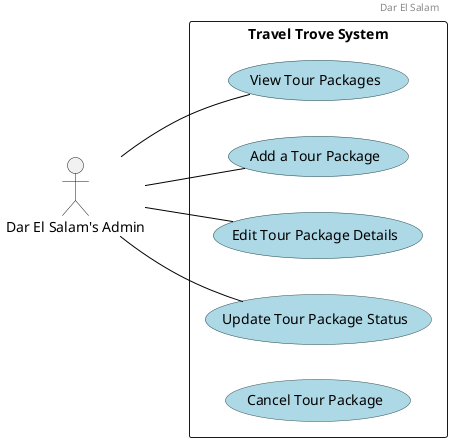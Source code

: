 @startuml
scale 1
left to right direction

header
Dar El Salam
endheader

' Custom skin parameters for use cases
skinparam usecase {
    BackgroundColor lightblue
    BorderColor DarkSlateGray
    ArrowColor Black
}

actor "Dar El Salam's Admin" as Admin

rectangle "Travel Trove System" {

    usecase "View Tour Packages"
    usecase "Add a Tour Package"
    usecase "Edit Tour Package Details"
    usecase "Update Tour Package Status"
    usecase "Cancel Tour Package"

}

Admin -- "View Tour Packages"
Admin -- "Add a Tour Package"
Admin -- "Edit Tour Package Details"
Admin -- "Update Tour Package Status"

@enduml
